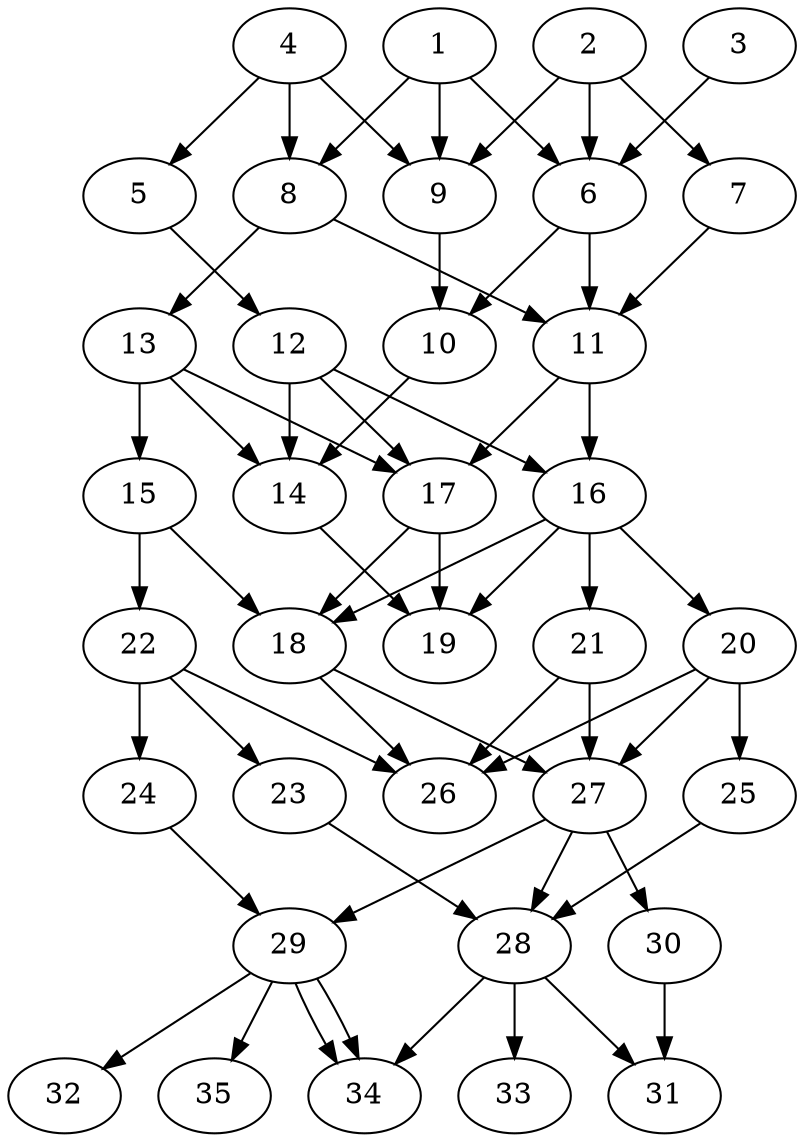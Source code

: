 // DAG automatically generated by daggen at Thu Oct  3 14:05:36 2019
// ./daggen --dot -n 35 --ccr 0.4 --fat 0.5 --regular 0.7 --density 0.7 --mindata 5242880 --maxdata 52428800 
digraph G {
  1 [size="49384960", alpha="0.05", expect_size="19753984"] 
  1 -> 6 [size ="19753984"]
  1 -> 8 [size ="19753984"]
  1 -> 9 [size ="19753984"]
  2 [size="47339520", alpha="0.18", expect_size="18935808"] 
  2 -> 6 [size ="18935808"]
  2 -> 7 [size ="18935808"]
  2 -> 9 [size ="18935808"]
  3 [size="117048320", alpha="0.10", expect_size="46819328"] 
  3 -> 6 [size ="46819328"]
  4 [size="118364160", alpha="0.08", expect_size="47345664"] 
  4 -> 5 [size ="47345664"]
  4 -> 8 [size ="47345664"]
  4 -> 9 [size ="47345664"]
  5 [size="17300480", alpha="0.18", expect_size="6920192"] 
  5 -> 12 [size ="6920192"]
  6 [size="112256000", alpha="0.06", expect_size="44902400"] 
  6 -> 10 [size ="44902400"]
  6 -> 11 [size ="44902400"]
  7 [size="20154880", alpha="0.17", expect_size="8061952"] 
  7 -> 11 [size ="8061952"]
  8 [size="122711040", alpha="0.01", expect_size="49084416"] 
  8 -> 11 [size ="49084416"]
  8 -> 13 [size ="49084416"]
  9 [size="82583040", alpha="0.06", expect_size="33033216"] 
  9 -> 10 [size ="33033216"]
  10 [size="30891520", alpha="0.07", expect_size="12356608"] 
  10 -> 14 [size ="12356608"]
  11 [size="113597440", alpha="0.01", expect_size="45438976"] 
  11 -> 16 [size ="45438976"]
  11 -> 17 [size ="45438976"]
  12 [size="23393280", alpha="0.10", expect_size="9357312"] 
  12 -> 14 [size ="9357312"]
  12 -> 16 [size ="9357312"]
  12 -> 17 [size ="9357312"]
  13 [size="129948160", alpha="0.12", expect_size="51979264"] 
  13 -> 14 [size ="51979264"]
  13 -> 15 [size ="51979264"]
  13 -> 17 [size ="51979264"]
  14 [size="69547520", alpha="0.11", expect_size="27819008"] 
  14 -> 19 [size ="27819008"]
  15 [size="116244480", alpha="0.00", expect_size="46497792"] 
  15 -> 18 [size ="46497792"]
  15 -> 22 [size ="46497792"]
  16 [size="106472960", alpha="0.02", expect_size="42589184"] 
  16 -> 18 [size ="42589184"]
  16 -> 19 [size ="42589184"]
  16 -> 20 [size ="42589184"]
  16 -> 21 [size ="42589184"]
  17 [size="25085440", alpha="0.16", expect_size="10034176"] 
  17 -> 18 [size ="10034176"]
  17 -> 19 [size ="10034176"]
  18 [size="122644480", alpha="0.19", expect_size="49057792"] 
  18 -> 26 [size ="49057792"]
  18 -> 27 [size ="49057792"]
  19 [size="126602240", alpha="0.07", expect_size="50640896"] 
  20 [size="42193920", alpha="0.08", expect_size="16877568"] 
  20 -> 25 [size ="16877568"]
  20 -> 26 [size ="16877568"]
  20 -> 27 [size ="16877568"]
  21 [size="84748800", alpha="0.16", expect_size="33899520"] 
  21 -> 26 [size ="33899520"]
  21 -> 27 [size ="33899520"]
  22 [size="89410560", alpha="0.09", expect_size="35764224"] 
  22 -> 23 [size ="35764224"]
  22 -> 24 [size ="35764224"]
  22 -> 26 [size ="35764224"]
  23 [size="30945280", alpha="0.00", expect_size="12378112"] 
  23 -> 28 [size ="12378112"]
  24 [size="102607360", alpha="0.09", expect_size="41042944"] 
  24 -> 29 [size ="41042944"]
  25 [size="48924160", alpha="0.19", expect_size="19569664"] 
  25 -> 28 [size ="19569664"]
  26 [size="48947200", alpha="0.05", expect_size="19578880"] 
  27 [size="59425280", alpha="0.13", expect_size="23770112"] 
  27 -> 28 [size ="23770112"]
  27 -> 29 [size ="23770112"]
  27 -> 30 [size ="23770112"]
  28 [size="35919360", alpha="0.19", expect_size="14367744"] 
  28 -> 31 [size ="14367744"]
  28 -> 33 [size ="14367744"]
  28 -> 34 [size ="14367744"]
  29 [size="28103680", alpha="0.17", expect_size="11241472"] 
  29 -> 32 [size ="11241472"]
  29 -> 34 [size ="11241472"]
  29 -> 34 [size ="11241472"]
  29 -> 35 [size ="11241472"]
  30 [size="68088320", alpha="0.18", expect_size="27235328"] 
  30 -> 31 [size ="27235328"]
  31 [size="116938240", alpha="0.16", expect_size="46775296"] 
  32 [size="92968960", alpha="0.16", expect_size="37187584"] 
  33 [size="30412800", alpha="0.16", expect_size="12165120"] 
  34 [size="33208320", alpha="0.05", expect_size="13283328"] 
  35 [size="88655360", alpha="0.12", expect_size="35462144"] 
}
